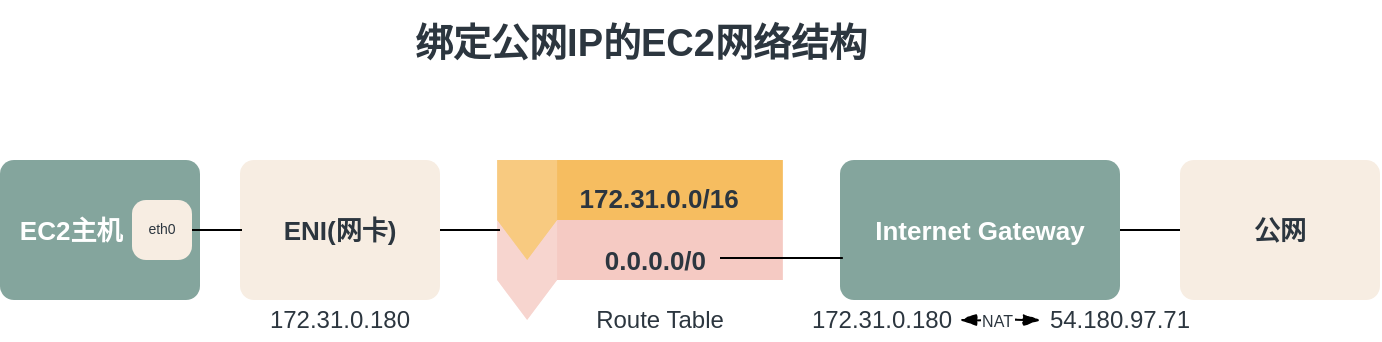 <mxfile version="12.4.2" type="device" pages="1"><diagram id="gSeYhvS3FFA6Poy7C6ks" name="Page-1"><mxGraphModel dx="763" dy="622" grid="1" gridSize="10" guides="1" tooltips="1" connect="1" arrows="1" fold="1" page="1" pageScale="1" pageWidth="850" pageHeight="1100" math="0" shadow="0"><root><mxCell id="0"/><mxCell id="1" parent="0"/><mxCell id="QuHYYf5CNWrbOELe9T0A-10" value="&lt;span style=&quot;font-size: 19px&quot;&gt;绑定公网IP的EC2网络结构&lt;/span&gt;" style="text;strokeColor=none;fillColor=none;html=1;fontSize=24;fontStyle=1;verticalAlign=middle;align=center;fontColor=#2C363F;" vertex="1" parent="1"><mxGeometry x="350" y="480" width="100" height="40" as="geometry"/></mxCell><mxCell id="QuHYYf5CNWrbOELe9T0A-14" value="EC2主机&amp;nbsp; &amp;nbsp; &amp;nbsp; &amp;nbsp;&amp;nbsp;" style="rounded=1;whiteSpace=wrap;html=1;absoluteArcSize=1;arcSize=14;strokeWidth=2;fillColor=#84A59D;fontColor=#FFFFFF;strokeColor=none;fontStyle=1;fontSize=13;" vertex="1" parent="1"><mxGeometry x="80" y="560" width="100" height="70" as="geometry"/></mxCell><mxCell id="QuHYYf5CNWrbOELe9T0A-15" value="ENI(网卡)" style="rounded=1;whiteSpace=wrap;html=1;absoluteArcSize=1;arcSize=14;strokeWidth=2;fillColor=#F7EDE2;fontSize=13;fontColor=#2C363F;strokeColor=none;fontStyle=1" vertex="1" parent="1"><mxGeometry x="200" y="560" width="100" height="70" as="geometry"/></mxCell><mxCell id="QuHYYf5CNWrbOELe9T0A-16" value="eth0" style="rounded=1;whiteSpace=wrap;html=1;absoluteArcSize=1;arcSize=14;strokeWidth=2;fillColor=#F7EDE2;fontSize=7;fontColor=#2C363F;strokeColor=none;fontStyle=0" vertex="1" parent="1"><mxGeometry x="146" y="580" width="30" height="30" as="geometry"/></mxCell><mxCell id="QuHYYf5CNWrbOELe9T0A-19" value="" style="line;strokeWidth=1;html=1;fillColor=#F7EDE2;fontSize=6;fontColor=#2C363F;" vertex="1" parent="1"><mxGeometry x="176" y="590" width="25" height="10" as="geometry"/></mxCell><UserObject label="172.31.0.180" placeholders="1" name="Variable" id="QuHYYf5CNWrbOELe9T0A-20"><mxCell style="text;html=1;strokeColor=none;fillColor=none;align=center;verticalAlign=middle;whiteSpace=wrap;overflow=hidden;fontColor=#2C363F;" vertex="1" parent="1"><mxGeometry x="200" y="630" width="100" height="20" as="geometry"/></mxCell></UserObject><mxCell id="QuHYYf5CNWrbOELe9T0A-22" value="&lt;font style=&quot;font-size: 13px&quot;&gt;&amp;nbsp; &amp;nbsp; 0.0.0.0/0&lt;/font&gt;" style="html=1;shape=mxgraph.infographic.flag;dx=30;dy=20;fillColor=#F5CAC3;strokeColor=none;align=center;verticalAlign=top;fontColor=#2C363F;fontSize=14;fontStyle=1;shadow=0;spacingTop=5;" vertex="1" parent="1"><mxGeometry x="328.57" y="590" width="142.86" height="50" as="geometry"/></mxCell><mxCell id="QuHYYf5CNWrbOELe9T0A-23" value="&amp;nbsp; &amp;nbsp; &amp;nbsp;172.31.0.0/16" style="html=1;shape=mxgraph.infographic.flag;dx=30;dy=20;fillColor=#F6BD60;strokeColor=none;align=center;verticalAlign=top;fontColor=#2C363F;fontSize=13;fontStyle=1;shadow=0;spacingTop=5;" vertex="1" parent="1"><mxGeometry x="328.57" y="560" width="142.86" height="50" as="geometry"/></mxCell><mxCell id="QuHYYf5CNWrbOELe9T0A-26" value="" style="line;strokeWidth=1;html=1;fillColor=#F7EDE2;fontSize=6;fontColor=#2C363F;" vertex="1" parent="1"><mxGeometry x="300" y="590" width="30" height="10" as="geometry"/></mxCell><UserObject label="Route Table" placeholders="1" name="Variable" id="QuHYYf5CNWrbOELe9T0A-27"><mxCell style="text;html=1;strokeColor=none;fillColor=none;align=center;verticalAlign=middle;whiteSpace=wrap;overflow=hidden;fontColor=#2C363F;" vertex="1" parent="1"><mxGeometry x="360" y="630" width="100" height="20" as="geometry"/></mxCell></UserObject><mxCell id="QuHYYf5CNWrbOELe9T0A-28" value="Internet Gateway" style="rounded=1;whiteSpace=wrap;html=1;absoluteArcSize=1;arcSize=14;strokeWidth=2;fillColor=#84A59D;fontColor=#FFFFFF;strokeColor=none;fontStyle=1;fontSize=13;" vertex="1" parent="1"><mxGeometry x="500" y="560" width="140" height="70" as="geometry"/></mxCell><mxCell id="QuHYYf5CNWrbOELe9T0A-29" value="" style="line;strokeWidth=1;html=1;fillColor=#F7EDE2;fontSize=6;fontColor=#2C363F;" vertex="1" parent="1"><mxGeometry x="440" y="604" width="61.43" height="10" as="geometry"/></mxCell><UserObject label="172.31.0.180" placeholders="1" name="Variable" id="QuHYYf5CNWrbOELe9T0A-30"><mxCell style="text;html=1;strokeColor=none;fillColor=none;align=center;verticalAlign=middle;whiteSpace=wrap;overflow=hidden;fontColor=#2C363F;" vertex="1" parent="1"><mxGeometry x="471.43" y="630" width="100" height="20" as="geometry"/></mxCell></UserObject><UserObject label="54.180.97.71" placeholders="1" name="Variable" id="QuHYYf5CNWrbOELe9T0A-31"><mxCell style="text;html=1;strokeColor=none;fillColor=none;align=center;verticalAlign=middle;whiteSpace=wrap;overflow=hidden;fontColor=#2C363F;" vertex="1" parent="1"><mxGeometry x="590" y="630" width="100" height="20" as="geometry"/></mxCell></UserObject><mxCell id="QuHYYf5CNWrbOELe9T0A-32" value="" style="rounded=0;comic=1;strokeWidth=1;endArrow=blockThin;html=1;fontFamily=Comic Sans MS;fontStyle=1;startArrow=blockThin;startFill=1;" edge="1" parent="1"><mxGeometry width="50" height="50" relative="1" as="geometry"><mxPoint x="560" y="640" as="sourcePoint"/><mxPoint x="600" y="640" as="targetPoint"/></mxGeometry></mxCell><mxCell id="QuHYYf5CNWrbOELe9T0A-34" value="NAT" style="text;align=center;verticalAlign=middle;resizable=0;points=[];;labelBackgroundColor=#ffffff;fontSize=8;fontColor=#2C363F;" vertex="1" connectable="0" parent="QuHYYf5CNWrbOELe9T0A-32"><mxGeometry x="-0.081" relative="1" as="geometry"><mxPoint as="offset"/></mxGeometry></mxCell><mxCell id="QuHYYf5CNWrbOELe9T0A-35" value="公网" style="rounded=1;whiteSpace=wrap;html=1;absoluteArcSize=1;arcSize=14;strokeWidth=2;fillColor=#F7EDE2;fontSize=13;fontColor=#2C363F;strokeColor=none;fontStyle=1" vertex="1" parent="1"><mxGeometry x="670" y="560" width="100" height="70" as="geometry"/></mxCell><mxCell id="QuHYYf5CNWrbOELe9T0A-36" value="" style="line;strokeWidth=1;html=1;fillColor=#F7EDE2;fontSize=6;fontColor=#2C363F;" vertex="1" parent="1"><mxGeometry x="640" y="590" width="30" height="10" as="geometry"/></mxCell></root></mxGraphModel></diagram></mxfile>